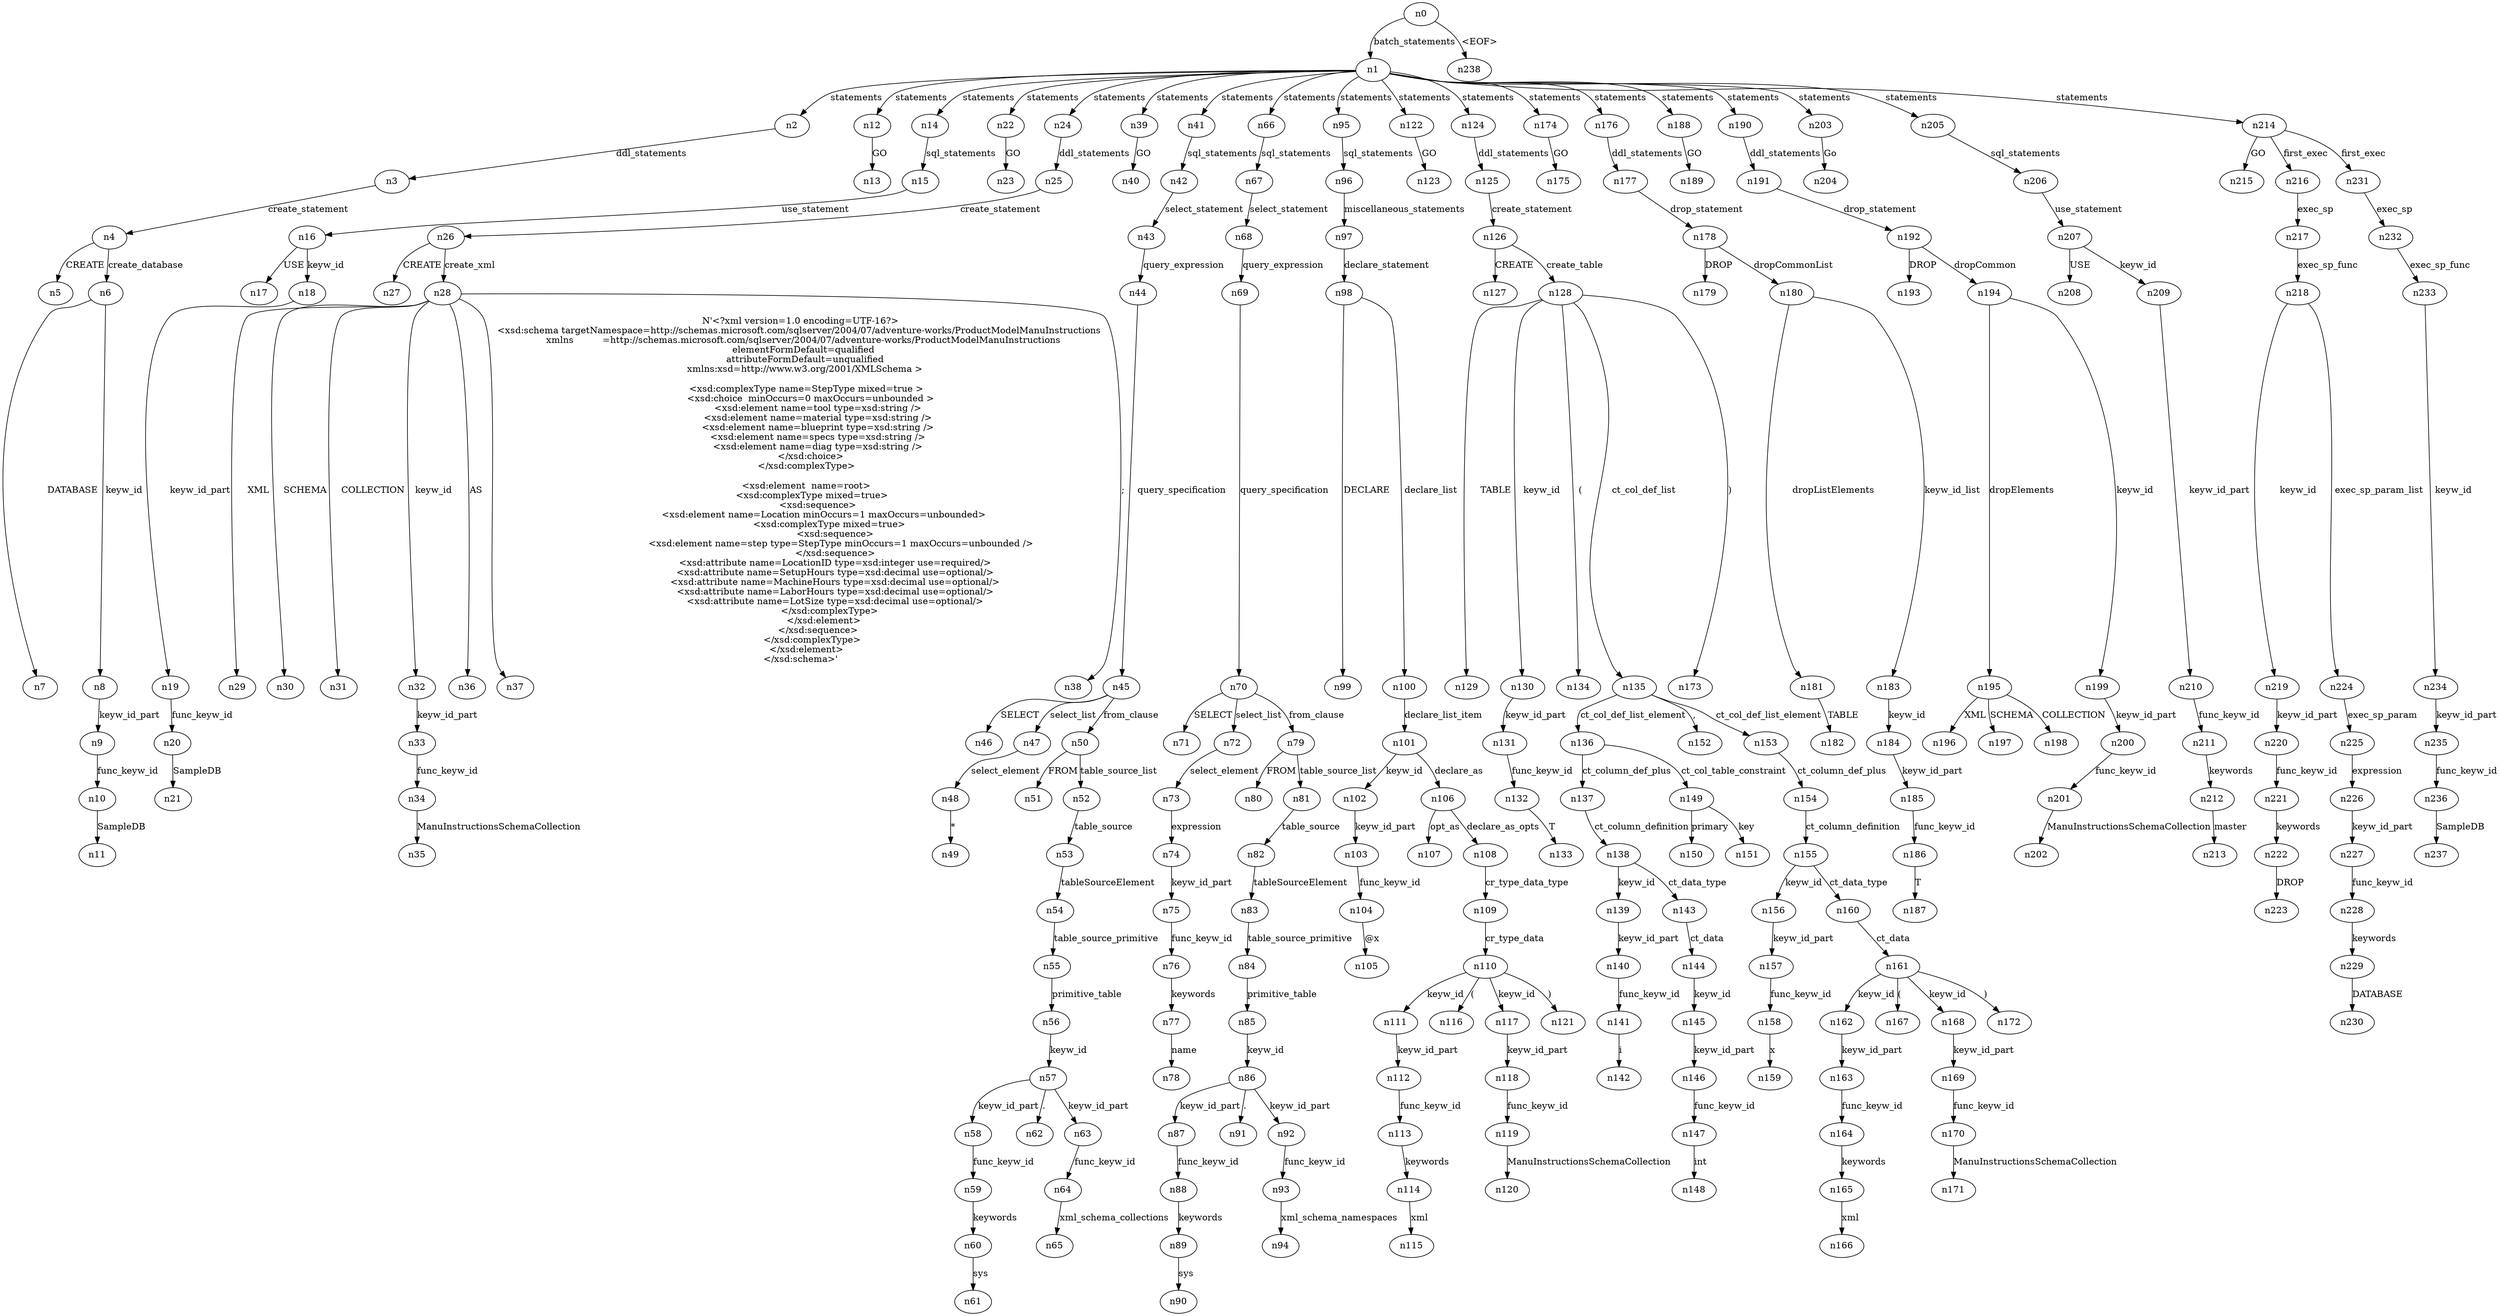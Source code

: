 digraph ParseTree {
  n0 -> n1 [label="batch_statements"];
  n1 -> n2 [label="statements"];
  n2 -> n3 [label="ddl_statements"];
  n3 -> n4 [label="create_statement"];
  n4 -> n5 [label="CREATE"];
  n4 -> n6 [label="create_database"];
  n6 -> n7 [label="DATABASE"];
  n6 -> n8 [label="keyw_id"];
  n8 -> n9 [label="keyw_id_part"];
  n9 -> n10 [label="func_keyw_id"];
  n10 -> n11 [label="SampleDB"];
  n1 -> n12 [label="statements"];
  n12 -> n13 [label="GO"];
  n1 -> n14 [label="statements"];
  n14 -> n15 [label="sql_statements"];
  n15 -> n16 [label="use_statement"];
  n16 -> n17 [label="USE"];
  n16 -> n18 [label="keyw_id"];
  n18 -> n19 [label="keyw_id_part"];
  n19 -> n20 [label="func_keyw_id"];
  n20 -> n21 [label="SampleDB"];
  n1 -> n22 [label="statements"];
  n22 -> n23 [label="GO"];
  n1 -> n24 [label="statements"];
  n24 -> n25 [label="ddl_statements"];
  n25 -> n26 [label="create_statement"];
  n26 -> n27 [label="CREATE"];
  n26 -> n28 [label="create_xml"];
  n28 -> n29 [label="XML"];
  n28 -> n30 [label="SCHEMA"];
  n28 -> n31 [label="COLLECTION"];
  n28 -> n32 [label="keyw_id"];
  n32 -> n33 [label="keyw_id_part"];
  n33 -> n34 [label="func_keyw_id"];
  n34 -> n35 [label="ManuInstructionsSchemaCollection"];
  n28 -> n36 [label="AS"];
  n28 -> n37 [label="N'<?xml version=1.0 encoding=UTF-16?>
<xsd:schema targetNamespace=http://schemas.microsoft.com/sqlserver/2004/07/adventure-works/ProductModelManuInstructions 
   xmlns          =http://schemas.microsoft.com/sqlserver/2004/07/adventure-works/ProductModelManuInstructions 
   elementFormDefault=qualified 
   attributeFormDefault=unqualified
   xmlns:xsd=http://www.w3.org/2001/XMLSchema >

    <xsd:complexType name=StepType mixed=true >
        <xsd:choice  minOccurs=0 maxOccurs=unbounded > 
            <xsd:element name=tool type=xsd:string />
            <xsd:element name=material type=xsd:string />
            <xsd:element name=blueprint type=xsd:string />
            <xsd:element name=specs type=xsd:string />
            <xsd:element name=diag type=xsd:string />
        </xsd:choice> 
    </xsd:complexType>

    <xsd:element  name=root>
        <xsd:complexType mixed=true>
            <xsd:sequence>
                <xsd:element name=Location minOccurs=1 maxOccurs=unbounded>
                    <xsd:complexType mixed=true>
                        <xsd:sequence>
                            <xsd:element name=step type=StepType minOccurs=1 maxOccurs=unbounded />
                        </xsd:sequence>
                        <xsd:attribute name=LocationID type=xsd:integer use=required/>
                        <xsd:attribute name=SetupHours type=xsd:decimal use=optional/>
                        <xsd:attribute name=MachineHours type=xsd:decimal use=optional/>
                        <xsd:attribute name=LaborHours type=xsd:decimal use=optional/>
                        <xsd:attribute name=LotSize type=xsd:decimal use=optional/>
                    </xsd:complexType>
                </xsd:element>
            </xsd:sequence>
        </xsd:complexType>
    </xsd:element>
</xsd:schema>'"];
  n28 -> n38 [label=";"];
  n1 -> n39 [label="statements"];
  n39 -> n40 [label="GO"];
  n1 -> n41 [label="statements"];
  n41 -> n42 [label="sql_statements"];
  n42 -> n43 [label="select_statement"];
  n43 -> n44 [label="query_expression"];
  n44 -> n45 [label="query_specification"];
  n45 -> n46 [label="SELECT"];
  n45 -> n47 [label="select_list"];
  n47 -> n48 [label="select_element"];
  n48 -> n49 [label="*"];
  n45 -> n50 [label="from_clause"];
  n50 -> n51 [label="FROM"];
  n50 -> n52 [label="table_source_list"];
  n52 -> n53 [label="table_source"];
  n53 -> n54 [label="tableSourceElement"];
  n54 -> n55 [label="table_source_primitive"];
  n55 -> n56 [label="primitive_table"];
  n56 -> n57 [label="keyw_id"];
  n57 -> n58 [label="keyw_id_part"];
  n58 -> n59 [label="func_keyw_id"];
  n59 -> n60 [label="keywords"];
  n60 -> n61 [label="sys"];
  n57 -> n62 [label="."];
  n57 -> n63 [label="keyw_id_part"];
  n63 -> n64 [label="func_keyw_id"];
  n64 -> n65 [label="xml_schema_collections"];
  n1 -> n66 [label="statements"];
  n66 -> n67 [label="sql_statements"];
  n67 -> n68 [label="select_statement"];
  n68 -> n69 [label="query_expression"];
  n69 -> n70 [label="query_specification"];
  n70 -> n71 [label="SELECT"];
  n70 -> n72 [label="select_list"];
  n72 -> n73 [label="select_element"];
  n73 -> n74 [label="expression"];
  n74 -> n75 [label="keyw_id_part"];
  n75 -> n76 [label="func_keyw_id"];
  n76 -> n77 [label="keywords"];
  n77 -> n78 [label="name"];
  n70 -> n79 [label="from_clause"];
  n79 -> n80 [label="FROM"];
  n79 -> n81 [label="table_source_list"];
  n81 -> n82 [label="table_source"];
  n82 -> n83 [label="tableSourceElement"];
  n83 -> n84 [label="table_source_primitive"];
  n84 -> n85 [label="primitive_table"];
  n85 -> n86 [label="keyw_id"];
  n86 -> n87 [label="keyw_id_part"];
  n87 -> n88 [label="func_keyw_id"];
  n88 -> n89 [label="keywords"];
  n89 -> n90 [label="sys"];
  n86 -> n91 [label="."];
  n86 -> n92 [label="keyw_id_part"];
  n92 -> n93 [label="func_keyw_id"];
  n93 -> n94 [label="xml_schema_namespaces"];
  n1 -> n95 [label="statements"];
  n95 -> n96 [label="sql_statements"];
  n96 -> n97 [label="miscellaneous_statements"];
  n97 -> n98 [label="declare_statement"];
  n98 -> n99 [label="DECLARE"];
  n98 -> n100 [label="declare_list"];
  n100 -> n101 [label="declare_list_item"];
  n101 -> n102 [label="keyw_id"];
  n102 -> n103 [label="keyw_id_part"];
  n103 -> n104 [label="func_keyw_id"];
  n104 -> n105 [label="@x"];
  n101 -> n106 [label="declare_as"];
  n106 -> n107 [label="opt_as"];
  n106 -> n108 [label="declare_as_opts"];
  n108 -> n109 [label="cr_type_data_type"];
  n109 -> n110 [label="cr_type_data"];
  n110 -> n111 [label="keyw_id"];
  n111 -> n112 [label="keyw_id_part"];
  n112 -> n113 [label="func_keyw_id"];
  n113 -> n114 [label="keywords"];
  n114 -> n115 [label="xml"];
  n110 -> n116 [label="("];
  n110 -> n117 [label="keyw_id"];
  n117 -> n118 [label="keyw_id_part"];
  n118 -> n119 [label="func_keyw_id"];
  n119 -> n120 [label="ManuInstructionsSchemaCollection"];
  n110 -> n121 [label=")"];
  n1 -> n122 [label="statements"];
  n122 -> n123 [label="GO"];
  n1 -> n124 [label="statements"];
  n124 -> n125 [label="ddl_statements"];
  n125 -> n126 [label="create_statement"];
  n126 -> n127 [label="CREATE"];
  n126 -> n128 [label="create_table"];
  n128 -> n129 [label="TABLE"];
  n128 -> n130 [label="keyw_id"];
  n130 -> n131 [label="keyw_id_part"];
  n131 -> n132 [label="func_keyw_id"];
  n132 -> n133 [label="T"];
  n128 -> n134 [label="("];
  n128 -> n135 [label="ct_col_def_list"];
  n135 -> n136 [label="ct_col_def_list_element"];
  n136 -> n137 [label="ct_column_def_plus"];
  n137 -> n138 [label="ct_column_definition"];
  n138 -> n139 [label="keyw_id"];
  n139 -> n140 [label="keyw_id_part"];
  n140 -> n141 [label="func_keyw_id"];
  n141 -> n142 [label="i"];
  n138 -> n143 [label="ct_data_type"];
  n143 -> n144 [label="ct_data"];
  n144 -> n145 [label="keyw_id"];
  n145 -> n146 [label="keyw_id_part"];
  n146 -> n147 [label="func_keyw_id"];
  n147 -> n148 [label="int"];
  n136 -> n149 [label="ct_col_table_constraint"];
  n149 -> n150 [label="primary"];
  n149 -> n151 [label="key"];
  n135 -> n152 [label=","];
  n135 -> n153 [label="ct_col_def_list_element"];
  n153 -> n154 [label="ct_column_def_plus"];
  n154 -> n155 [label="ct_column_definition"];
  n155 -> n156 [label="keyw_id"];
  n156 -> n157 [label="keyw_id_part"];
  n157 -> n158 [label="func_keyw_id"];
  n158 -> n159 [label="x"];
  n155 -> n160 [label="ct_data_type"];
  n160 -> n161 [label="ct_data"];
  n161 -> n162 [label="keyw_id"];
  n162 -> n163 [label="keyw_id_part"];
  n163 -> n164 [label="func_keyw_id"];
  n164 -> n165 [label="keywords"];
  n165 -> n166 [label="xml"];
  n161 -> n167 [label="("];
  n161 -> n168 [label="keyw_id"];
  n168 -> n169 [label="keyw_id_part"];
  n169 -> n170 [label="func_keyw_id"];
  n170 -> n171 [label="ManuInstructionsSchemaCollection"];
  n161 -> n172 [label=")"];
  n128 -> n173 [label=")"];
  n1 -> n174 [label="statements"];
  n174 -> n175 [label="GO"];
  n1 -> n176 [label="statements"];
  n176 -> n177 [label="ddl_statements"];
  n177 -> n178 [label="drop_statement"];
  n178 -> n179 [label="DROP"];
  n178 -> n180 [label="dropCommonList"];
  n180 -> n181 [label="dropListElements"];
  n181 -> n182 [label="TABLE"];
  n180 -> n183 [label="keyw_id_list"];
  n183 -> n184 [label="keyw_id"];
  n184 -> n185 [label="keyw_id_part"];
  n185 -> n186 [label="func_keyw_id"];
  n186 -> n187 [label="T"];
  n1 -> n188 [label="statements"];
  n188 -> n189 [label="GO"];
  n1 -> n190 [label="statements"];
  n190 -> n191 [label="ddl_statements"];
  n191 -> n192 [label="drop_statement"];
  n192 -> n193 [label="DROP"];
  n192 -> n194 [label="dropCommon"];
  n194 -> n195 [label="dropElements"];
  n195 -> n196 [label="XML"];
  n195 -> n197 [label="SCHEMA"];
  n195 -> n198 [label="COLLECTION"];
  n194 -> n199 [label="keyw_id"];
  n199 -> n200 [label="keyw_id_part"];
  n200 -> n201 [label="func_keyw_id"];
  n201 -> n202 [label="ManuInstructionsSchemaCollection"];
  n1 -> n203 [label="statements"];
  n203 -> n204 [label="Go"];
  n1 -> n205 [label="statements"];
  n205 -> n206 [label="sql_statements"];
  n206 -> n207 [label="use_statement"];
  n207 -> n208 [label="USE"];
  n207 -> n209 [label="keyw_id"];
  n209 -> n210 [label="keyw_id_part"];
  n210 -> n211 [label="func_keyw_id"];
  n211 -> n212 [label="keywords"];
  n212 -> n213 [label="master"];
  n1 -> n214 [label="statements"];
  n214 -> n215 [label="GO"];
  n214 -> n216 [label="first_exec"];
  n216 -> n217 [label="exec_sp"];
  n217 -> n218 [label="exec_sp_func"];
  n218 -> n219 [label="keyw_id"];
  n219 -> n220 [label="keyw_id_part"];
  n220 -> n221 [label="func_keyw_id"];
  n221 -> n222 [label="keywords"];
  n222 -> n223 [label="DROP"];
  n218 -> n224 [label="exec_sp_param_list"];
  n224 -> n225 [label="exec_sp_param"];
  n225 -> n226 [label="expression"];
  n226 -> n227 [label="keyw_id_part"];
  n227 -> n228 [label="func_keyw_id"];
  n228 -> n229 [label="keywords"];
  n229 -> n230 [label="DATABASE"];
  n214 -> n231 [label="first_exec"];
  n231 -> n232 [label="exec_sp"];
  n232 -> n233 [label="exec_sp_func"];
  n233 -> n234 [label="keyw_id"];
  n234 -> n235 [label="keyw_id_part"];
  n235 -> n236 [label="func_keyw_id"];
  n236 -> n237 [label="SampleDB"];
  n0 -> n238 [label="<EOF>"];
}